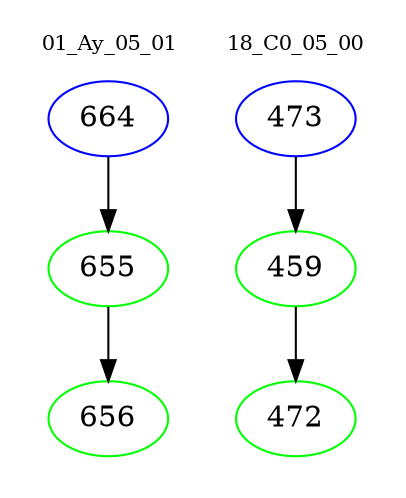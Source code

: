 digraph{
subgraph cluster_0 {
color = white
label = "01_Ay_05_01";
fontsize=10;
T0_664 [label="664", color="blue"]
T0_664 -> T0_655 [color="black"]
T0_655 [label="655", color="green"]
T0_655 -> T0_656 [color="black"]
T0_656 [label="656", color="green"]
}
subgraph cluster_1 {
color = white
label = "18_C0_05_00";
fontsize=10;
T1_473 [label="473", color="blue"]
T1_473 -> T1_459 [color="black"]
T1_459 [label="459", color="green"]
T1_459 -> T1_472 [color="black"]
T1_472 [label="472", color="green"]
}
}

